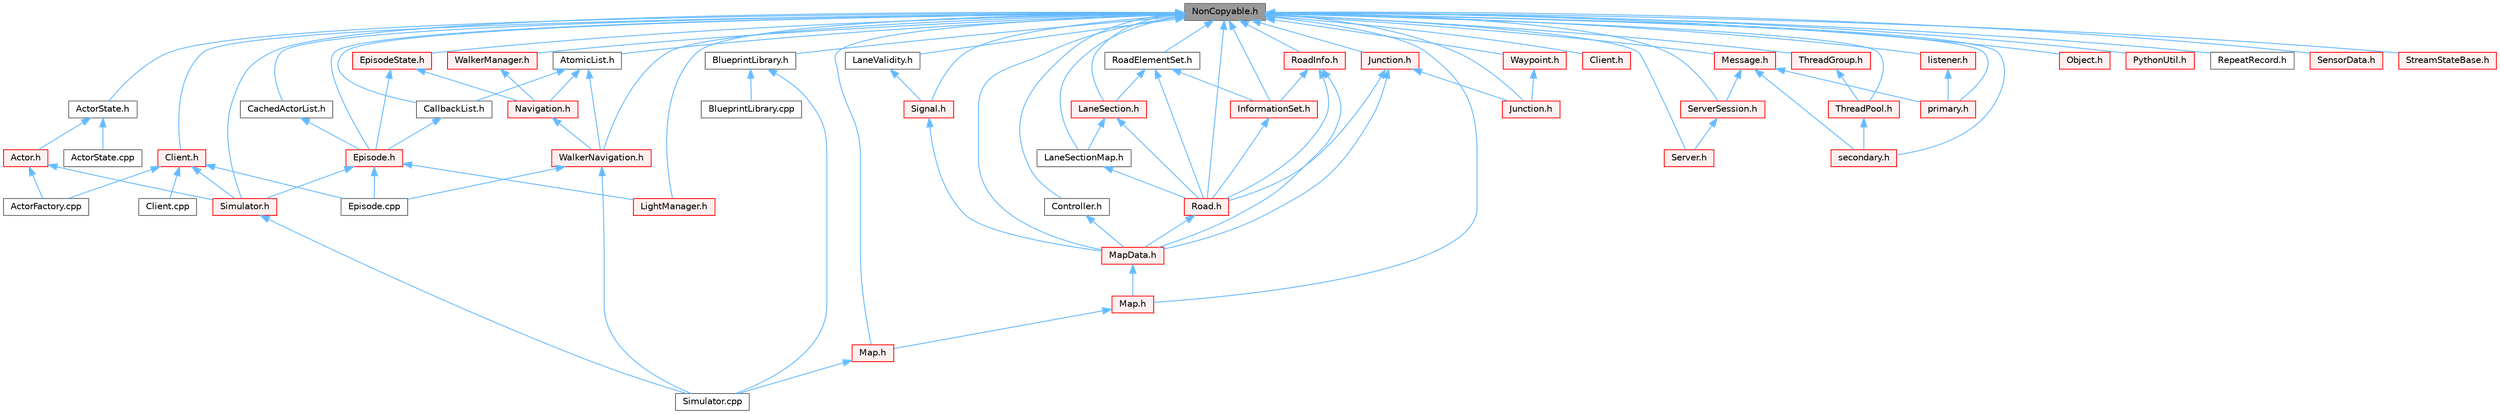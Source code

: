 digraph "NonCopyable.h"
{
 // INTERACTIVE_SVG=YES
 // LATEX_PDF_SIZE
  bgcolor="transparent";
  edge [fontname=Helvetica,fontsize=10,labelfontname=Helvetica,labelfontsize=10];
  node [fontname=Helvetica,fontsize=10,shape=box,height=0.2,width=0.4];
  Node1 [id="Node000001",label="NonCopyable.h",height=0.2,width=0.4,color="gray40", fillcolor="grey60", style="filled", fontcolor="black",tooltip=" "];
  Node1 -> Node2 [id="edge1_Node000001_Node000002",dir="back",color="steelblue1",style="solid",tooltip=" "];
  Node2 [id="Node000002",label="ActorState.h",height=0.2,width=0.4,color="grey40", fillcolor="white", style="filled",URL="$d4/d22/client_2detail_2ActorState_8h.html",tooltip=" "];
  Node2 -> Node3 [id="edge2_Node000002_Node000003",dir="back",color="steelblue1",style="solid",tooltip=" "];
  Node3 [id="Node000003",label="Actor.h",height=0.2,width=0.4,color="red", fillcolor="#FFF0F0", style="filled",URL="$da/d48/client_2Actor_8h.html",tooltip=" "];
  Node3 -> Node6 [id="edge3_Node000003_Node000006",dir="back",color="steelblue1",style="solid",tooltip=" "];
  Node6 [id="Node000006",label="ActorFactory.cpp",height=0.2,width=0.4,color="grey40", fillcolor="white", style="filled",URL="$df/dd6/ActorFactory_8cpp.html",tooltip=" "];
  Node3 -> Node58 [id="edge4_Node000003_Node000058",dir="back",color="steelblue1",style="solid",tooltip=" "];
  Node58 [id="Node000058",label="Simulator.h",height=0.2,width=0.4,color="red", fillcolor="#FFF0F0", style="filled",URL="$d6/d4a/Simulator_8h.html",tooltip=" "];
  Node58 -> Node57 [id="edge5_Node000058_Node000057",dir="back",color="steelblue1",style="solid",tooltip=" "];
  Node57 [id="Node000057",label="Simulator.cpp",height=0.2,width=0.4,color="grey40", fillcolor="white", style="filled",URL="$d2/d0c/Simulator_8cpp.html",tooltip=" "];
  Node2 -> Node82 [id="edge6_Node000002_Node000082",dir="back",color="steelblue1",style="solid",tooltip=" "];
  Node82 [id="Node000082",label="ActorState.cpp",height=0.2,width=0.4,color="grey40", fillcolor="white", style="filled",URL="$d6/de7/ActorState_8cpp.html",tooltip=" "];
  Node1 -> Node83 [id="edge7_Node000001_Node000083",dir="back",color="steelblue1",style="solid",tooltip=" "];
  Node83 [id="Node000083",label="AtomicList.h",height=0.2,width=0.4,color="grey40", fillcolor="white", style="filled",URL="$d7/d3c/AtomicList_8h.html",tooltip=" "];
  Node83 -> Node84 [id="edge8_Node000083_Node000084",dir="back",color="steelblue1",style="solid",tooltip=" "];
  Node84 [id="Node000084",label="CallbackList.h",height=0.2,width=0.4,color="grey40", fillcolor="white", style="filled",URL="$d1/d9a/CallbackList_8h.html",tooltip=" "];
  Node84 -> Node85 [id="edge9_Node000084_Node000085",dir="back",color="steelblue1",style="solid",tooltip=" "];
  Node85 [id="Node000085",label="Episode.h",height=0.2,width=0.4,color="red", fillcolor="#FFF0F0", style="filled",URL="$d9/d9e/Episode_8h.html",tooltip=" "];
  Node85 -> Node69 [id="edge10_Node000085_Node000069",dir="back",color="steelblue1",style="solid",tooltip=" "];
  Node69 [id="Node000069",label="Episode.cpp",height=0.2,width=0.4,color="grey40", fillcolor="white", style="filled",URL="$d6/d12/Episode_8cpp.html",tooltip=" "];
  Node85 -> Node86 [id="edge11_Node000085_Node000086",dir="back",color="steelblue1",style="solid",tooltip=" "];
  Node86 [id="Node000086",label="LightManager.h",height=0.2,width=0.4,color="red", fillcolor="#FFF0F0", style="filled",URL="$dd/d9a/LightManager_8h.html",tooltip=" "];
  Node85 -> Node58 [id="edge12_Node000085_Node000058",dir="back",color="steelblue1",style="solid",tooltip=" "];
  Node83 -> Node77 [id="edge13_Node000083_Node000077",dir="back",color="steelblue1",style="solid",tooltip=" "];
  Node77 [id="Node000077",label="Navigation.h",height=0.2,width=0.4,color="red", fillcolor="#FFF0F0", style="filled",URL="$d0/d36/Navigation_8h.html",tooltip=" "];
  Node77 -> Node79 [id="edge14_Node000077_Node000079",dir="back",color="steelblue1",style="solid",tooltip=" "];
  Node79 [id="Node000079",label="WalkerNavigation.h",height=0.2,width=0.4,color="red", fillcolor="#FFF0F0", style="filled",URL="$d5/d09/WalkerNavigation_8h.html",tooltip=" "];
  Node79 -> Node69 [id="edge15_Node000079_Node000069",dir="back",color="steelblue1",style="solid",tooltip=" "];
  Node79 -> Node57 [id="edge16_Node000079_Node000057",dir="back",color="steelblue1",style="solid",tooltip=" "];
  Node83 -> Node79 [id="edge17_Node000083_Node000079",dir="back",color="steelblue1",style="solid",tooltip=" "];
  Node1 -> Node89 [id="edge18_Node000001_Node000089",dir="back",color="steelblue1",style="solid",tooltip=" "];
  Node89 [id="Node000089",label="BlueprintLibrary.h",height=0.2,width=0.4,color="grey40", fillcolor="white", style="filled",URL="$d3/d75/BlueprintLibrary_8h.html",tooltip=" "];
  Node89 -> Node90 [id="edge19_Node000089_Node000090",dir="back",color="steelblue1",style="solid",tooltip=" "];
  Node90 [id="Node000090",label="BlueprintLibrary.cpp",height=0.2,width=0.4,color="grey40", fillcolor="white", style="filled",URL="$da/d53/BlueprintLibrary_8cpp.html",tooltip=" "];
  Node89 -> Node57 [id="edge20_Node000089_Node000057",dir="back",color="steelblue1",style="solid",tooltip=" "];
  Node1 -> Node91 [id="edge21_Node000001_Node000091",dir="back",color="steelblue1",style="solid",tooltip=" "];
  Node91 [id="Node000091",label="CachedActorList.h",height=0.2,width=0.4,color="grey40", fillcolor="white", style="filled",URL="$d5/d81/CachedActorList_8h.html",tooltip=" "];
  Node91 -> Node85 [id="edge22_Node000091_Node000085",dir="back",color="steelblue1",style="solid",tooltip=" "];
  Node1 -> Node84 [id="edge23_Node000001_Node000084",dir="back",color="steelblue1",style="solid",tooltip=" "];
  Node1 -> Node92 [id="edge24_Node000001_Node000092",dir="back",color="steelblue1",style="solid",tooltip=" "];
  Node92 [id="Node000092",label="Client.h",height=0.2,width=0.4,color="red", fillcolor="#FFF0F0", style="filled",URL="$df/d8b/client_2detail_2Client_8h.html",tooltip=" "];
  Node92 -> Node6 [id="edge25_Node000092_Node000006",dir="back",color="steelblue1",style="solid",tooltip=" "];
  Node92 -> Node93 [id="edge26_Node000092_Node000093",dir="back",color="steelblue1",style="solid",tooltip=" "];
  Node93 [id="Node000093",label="Client.cpp",height=0.2,width=0.4,color="grey40", fillcolor="white", style="filled",URL="$dc/d4a/client_2detail_2Client_8cpp.html",tooltip=" "];
  Node92 -> Node69 [id="edge27_Node000092_Node000069",dir="back",color="steelblue1",style="solid",tooltip=" "];
  Node92 -> Node58 [id="edge28_Node000092_Node000058",dir="back",color="steelblue1",style="solid",tooltip=" "];
  Node1 -> Node94 [id="edge29_Node000001_Node000094",dir="back",color="steelblue1",style="solid",tooltip=" "];
  Node94 [id="Node000094",label="Client.h",height=0.2,width=0.4,color="red", fillcolor="#FFF0F0", style="filled",URL="$d6/d84/streaming_2detail_2tcp_2Client_8h.html",tooltip=" "];
  Node1 -> Node100 [id="edge30_Node000001_Node000100",dir="back",color="steelblue1",style="solid",tooltip=" "];
  Node100 [id="Node000100",label="Controller.h",height=0.2,width=0.4,color="grey40", fillcolor="white", style="filled",URL="$de/d4a/Controller_8h.html",tooltip=" "];
  Node100 -> Node101 [id="edge31_Node000100_Node000101",dir="back",color="steelblue1",style="solid",tooltip=" "];
  Node101 [id="Node000101",label="MapData.h",height=0.2,width=0.4,color="red", fillcolor="#FFF0F0", style="filled",URL="$d5/db7/MapData_8h.html",tooltip=" "];
  Node101 -> Node103 [id="edge32_Node000101_Node000103",dir="back",color="steelblue1",style="solid",tooltip=" "];
  Node103 [id="Node000103",label="Map.h",height=0.2,width=0.4,color="red", fillcolor="#FFF0F0", style="filled",URL="$df/d64/road_2Map_8h.html",tooltip=" "];
  Node103 -> Node107 [id="edge33_Node000103_Node000107",dir="back",color="steelblue1",style="solid",tooltip=" "];
  Node107 [id="Node000107",label="Map.h",height=0.2,width=0.4,color="red", fillcolor="#FFF0F0", style="filled",URL="$d4/d9d/client_2Map_8h.html",tooltip=" "];
  Node107 -> Node57 [id="edge34_Node000107_Node000057",dir="back",color="steelblue1",style="solid",tooltip=" "];
  Node1 -> Node85 [id="edge35_Node000001_Node000085",dir="back",color="steelblue1",style="solid",tooltip=" "];
  Node1 -> Node254 [id="edge36_Node000001_Node000254",dir="back",color="steelblue1",style="solid",tooltip=" "];
  Node254 [id="Node000254",label="EpisodeState.h",height=0.2,width=0.4,color="red", fillcolor="#FFF0F0", style="filled",URL="$d7/df2/EpisodeState_8h.html",tooltip=" "];
  Node254 -> Node85 [id="edge37_Node000254_Node000085",dir="back",color="steelblue1",style="solid",tooltip=" "];
  Node254 -> Node77 [id="edge38_Node000254_Node000077",dir="back",color="steelblue1",style="solid",tooltip=" "];
  Node1 -> Node257 [id="edge39_Node000001_Node000257",dir="back",color="steelblue1",style="solid",tooltip=" "];
  Node257 [id="Node000257",label="InformationSet.h",height=0.2,width=0.4,color="red", fillcolor="#FFF0F0", style="filled",URL="$d2/d56/InformationSet_8h.html",tooltip=" "];
  Node257 -> Node263 [id="edge40_Node000257_Node000263",dir="back",color="steelblue1",style="solid",tooltip=" "];
  Node263 [id="Node000263",label="Road.h",height=0.2,width=0.4,color="red", fillcolor="#FFF0F0", style="filled",URL="$db/d48/Road_8h.html",tooltip=" "];
  Node263 -> Node101 [id="edge41_Node000263_Node000101",dir="back",color="steelblue1",style="solid",tooltip=" "];
  Node1 -> Node266 [id="edge42_Node000001_Node000266",dir="back",color="steelblue1",style="solid",tooltip=" "];
  Node266 [id="Node000266",label="Junction.h",height=0.2,width=0.4,color="red", fillcolor="#FFF0F0", style="filled",URL="$dd/d55/client_2Junction_8h.html",tooltip=" "];
  Node1 -> Node274 [id="edge43_Node000001_Node000274",dir="back",color="steelblue1",style="solid",tooltip=" "];
  Node274 [id="Node000274",label="Junction.h",height=0.2,width=0.4,color="red", fillcolor="#FFF0F0", style="filled",URL="$d1/d3a/road_2Junction_8h.html",tooltip=" "];
  Node274 -> Node266 [id="edge44_Node000274_Node000266",dir="back",color="steelblue1",style="solid",tooltip=" "];
  Node274 -> Node101 [id="edge45_Node000274_Node000101",dir="back",color="steelblue1",style="solid",tooltip=" "];
  Node274 -> Node263 [id="edge46_Node000274_Node000263",dir="back",color="steelblue1",style="solid",tooltip=" "];
  Node1 -> Node260 [id="edge47_Node000001_Node000260",dir="back",color="steelblue1",style="solid",tooltip=" "];
  Node260 [id="Node000260",label="LaneSection.h",height=0.2,width=0.4,color="red", fillcolor="#FFF0F0", style="filled",URL="$d6/dfd/LaneSection_8h.html",tooltip=" "];
  Node260 -> Node262 [id="edge48_Node000260_Node000262",dir="back",color="steelblue1",style="solid",tooltip=" "];
  Node262 [id="Node000262",label="LaneSectionMap.h",height=0.2,width=0.4,color="grey40", fillcolor="white", style="filled",URL="$df/d60/LaneSectionMap_8h.html",tooltip=" "];
  Node262 -> Node263 [id="edge49_Node000262_Node000263",dir="back",color="steelblue1",style="solid",tooltip=" "];
  Node260 -> Node263 [id="edge50_Node000260_Node000263",dir="back",color="steelblue1",style="solid",tooltip=" "];
  Node1 -> Node262 [id="edge51_Node000001_Node000262",dir="back",color="steelblue1",style="solid",tooltip=" "];
  Node1 -> Node275 [id="edge52_Node000001_Node000275",dir="back",color="steelblue1",style="solid",tooltip=" "];
  Node275 [id="Node000275",label="LaneValidity.h",height=0.2,width=0.4,color="grey40", fillcolor="white", style="filled",URL="$d9/d74/LaneValidity_8h.html",tooltip=" "];
  Node275 -> Node276 [id="edge53_Node000275_Node000276",dir="back",color="steelblue1",style="solid",tooltip=" "];
  Node276 [id="Node000276",label="Signal.h",height=0.2,width=0.4,color="red", fillcolor="#FFF0F0", style="filled",URL="$d0/def/Signal_8h.html",tooltip=" "];
  Node276 -> Node101 [id="edge54_Node000276_Node000101",dir="back",color="steelblue1",style="solid",tooltip=" "];
  Node1 -> Node86 [id="edge55_Node000001_Node000086",dir="back",color="steelblue1",style="solid",tooltip=" "];
  Node1 -> Node107 [id="edge56_Node000001_Node000107",dir="back",color="steelblue1",style="solid",tooltip=" "];
  Node1 -> Node103 [id="edge57_Node000001_Node000103",dir="back",color="steelblue1",style="solid",tooltip=" "];
  Node1 -> Node101 [id="edge58_Node000001_Node000101",dir="back",color="steelblue1",style="solid",tooltip=" "];
  Node1 -> Node278 [id="edge59_Node000001_Node000278",dir="back",color="steelblue1",style="solid",tooltip=" "];
  Node278 [id="Node000278",label="Message.h",height=0.2,width=0.4,color="red", fillcolor="#FFF0F0", style="filled",URL="$d5/dca/Message_8h.html",tooltip=" "];
  Node278 -> Node299 [id="edge60_Node000278_Node000299",dir="back",color="steelblue1",style="solid",tooltip=" "];
  Node299 [id="Node000299",label="ServerSession.h",height=0.2,width=0.4,color="red", fillcolor="#FFF0F0", style="filled",URL="$da/da2/ServerSession_8h.html",tooltip=" "];
  Node299 -> Node300 [id="edge61_Node000299_Node000300",dir="back",color="steelblue1",style="solid",tooltip=" "];
  Node300 [id="Node000300",label="Server.h",height=0.2,width=0.4,color="red", fillcolor="#FFF0F0", style="filled",URL="$d4/d57/streaming_2detail_2tcp_2Server_8h.html",tooltip=" "];
  Node278 -> Node306 [id="edge62_Node000278_Node000306",dir="back",color="steelblue1",style="solid",tooltip=" "];
  Node306 [id="Node000306",label="primary.h",height=0.2,width=0.4,color="red", fillcolor="#FFF0F0", style="filled",URL="$d8/d15/primary_8h.html",tooltip=" "];
  Node278 -> Node313 [id="edge63_Node000278_Node000313",dir="back",color="steelblue1",style="solid",tooltip=" "];
  Node313 [id="Node000313",label="secondary.h",height=0.2,width=0.4,color="red", fillcolor="#FFF0F0", style="filled",URL="$de/df9/secondary_8h.html",tooltip=" "];
  Node1 -> Node315 [id="edge64_Node000001_Node000315",dir="back",color="steelblue1",style="solid",tooltip=" "];
  Node315 [id="Node000315",label="Object.h",height=0.2,width=0.4,color="red", fillcolor="#FFF0F0", style="filled",URL="$db/dbf/Object_8h.html",tooltip=" "];
  Node1 -> Node317 [id="edge65_Node000001_Node000317",dir="back",color="steelblue1",style="solid",tooltip=" "];
  Node317 [id="Node000317",label="PythonUtil.h",height=0.2,width=0.4,color="red", fillcolor="#FFF0F0", style="filled",URL="$da/d3b/PythonUtil_8h.html",tooltip=" "];
  Node1 -> Node318 [id="edge66_Node000001_Node000318",dir="back",color="steelblue1",style="solid",tooltip=" "];
  Node318 [id="Node000318",label="RepeatRecord.h",height=0.2,width=0.4,color="grey40", fillcolor="white", style="filled",URL="$dc/ded/RepeatRecord_8h.html",tooltip=" "];
  Node1 -> Node263 [id="edge67_Node000001_Node000263",dir="back",color="steelblue1",style="solid",tooltip=" "];
  Node1 -> Node319 [id="edge68_Node000001_Node000319",dir="back",color="steelblue1",style="solid",tooltip=" "];
  Node319 [id="Node000319",label="RoadElementSet.h",height=0.2,width=0.4,color="grey40", fillcolor="white", style="filled",URL="$d3/d81/RoadElementSet_8h.html",tooltip=" "];
  Node319 -> Node257 [id="edge69_Node000319_Node000257",dir="back",color="steelblue1",style="solid",tooltip=" "];
  Node319 -> Node260 [id="edge70_Node000319_Node000260",dir="back",color="steelblue1",style="solid",tooltip=" "];
  Node319 -> Node263 [id="edge71_Node000319_Node000263",dir="back",color="steelblue1",style="solid",tooltip=" "];
  Node1 -> Node320 [id="edge72_Node000001_Node000320",dir="back",color="steelblue1",style="solid",tooltip=" "];
  Node320 [id="Node000320",label="RoadInfo.h",height=0.2,width=0.4,color="red", fillcolor="#FFF0F0", style="filled",URL="$de/d3a/RoadInfo_8h.html",tooltip=" "];
  Node320 -> Node257 [id="edge73_Node000320_Node000257",dir="back",color="steelblue1",style="solid",tooltip=" "];
  Node320 -> Node101 [id="edge74_Node000320_Node000101",dir="back",color="steelblue1",style="solid",tooltip=" "];
  Node320 -> Node263 [id="edge75_Node000320_Node000263",dir="back",color="steelblue1",style="solid",tooltip=" "];
  Node1 -> Node336 [id="edge76_Node000001_Node000336",dir="back",color="steelblue1",style="solid",tooltip=" "];
  Node336 [id="Node000336",label="SensorData.h",height=0.2,width=0.4,color="red", fillcolor="#FFF0F0", style="filled",URL="$d0/d07/SensorData_8h.html",tooltip=" "];
  Node1 -> Node300 [id="edge77_Node000001_Node000300",dir="back",color="steelblue1",style="solid",tooltip=" "];
  Node1 -> Node299 [id="edge78_Node000001_Node000299",dir="back",color="steelblue1",style="solid",tooltip=" "];
  Node1 -> Node276 [id="edge79_Node000001_Node000276",dir="back",color="steelblue1",style="solid",tooltip=" "];
  Node1 -> Node58 [id="edge80_Node000001_Node000058",dir="back",color="steelblue1",style="solid",tooltip=" "];
  Node1 -> Node304 [id="edge81_Node000001_Node000304",dir="back",color="steelblue1",style="solid",tooltip=" "];
  Node304 [id="Node000304",label="StreamStateBase.h",height=0.2,width=0.4,color="red", fillcolor="#FFF0F0", style="filled",URL="$de/d69/StreamStateBase_8h.html",tooltip=" "];
  Node1 -> Node365 [id="edge82_Node000001_Node000365",dir="back",color="steelblue1",style="solid",tooltip=" "];
  Node365 [id="Node000365",label="ThreadGroup.h",height=0.2,width=0.4,color="red", fillcolor="#FFF0F0", style="filled",URL="$d6/d99/ThreadGroup_8h.html",tooltip=" "];
  Node365 -> Node366 [id="edge83_Node000365_Node000366",dir="back",color="steelblue1",style="solid",tooltip=" "];
  Node366 [id="Node000366",label="ThreadPool.h",height=0.2,width=0.4,color="red", fillcolor="#FFF0F0", style="filled",URL="$d3/d43/ThreadPool_8h.html",tooltip=" "];
  Node366 -> Node313 [id="edge84_Node000366_Node000313",dir="back",color="steelblue1",style="solid",tooltip=" "];
  Node1 -> Node366 [id="edge85_Node000001_Node000366",dir="back",color="steelblue1",style="solid",tooltip=" "];
  Node1 -> Node75 [id="edge86_Node000001_Node000075",dir="back",color="steelblue1",style="solid",tooltip=" "];
  Node75 [id="Node000075",label="WalkerManager.h",height=0.2,width=0.4,color="red", fillcolor="#FFF0F0", style="filled",URL="$df/d64/WalkerManager_8h.html",tooltip=" "];
  Node75 -> Node77 [id="edge87_Node000075_Node000077",dir="back",color="steelblue1",style="solid",tooltip=" "];
  Node1 -> Node79 [id="edge88_Node000001_Node000079",dir="back",color="steelblue1",style="solid",tooltip=" "];
  Node1 -> Node265 [id="edge89_Node000001_Node000265",dir="back",color="steelblue1",style="solid",tooltip=" "];
  Node265 [id="Node000265",label="Waypoint.h",height=0.2,width=0.4,color="red", fillcolor="#FFF0F0", style="filled",URL="$d0/d47/client_2Waypoint_8h.html",tooltip=" "];
  Node265 -> Node266 [id="edge90_Node000265_Node000266",dir="back",color="steelblue1",style="solid",tooltip=" "];
  Node1 -> Node369 [id="edge91_Node000001_Node000369",dir="back",color="steelblue1",style="solid",tooltip=" "];
  Node369 [id="Node000369",label="listener.h",height=0.2,width=0.4,color="red", fillcolor="#FFF0F0", style="filled",URL="$d0/d39/listener_8h.html",tooltip=" "];
  Node369 -> Node306 [id="edge92_Node000369_Node000306",dir="back",color="steelblue1",style="solid",tooltip=" "];
  Node1 -> Node306 [id="edge93_Node000001_Node000306",dir="back",color="steelblue1",style="solid",tooltip=" "];
  Node1 -> Node313 [id="edge94_Node000001_Node000313",dir="back",color="steelblue1",style="solid",tooltip=" "];
}
